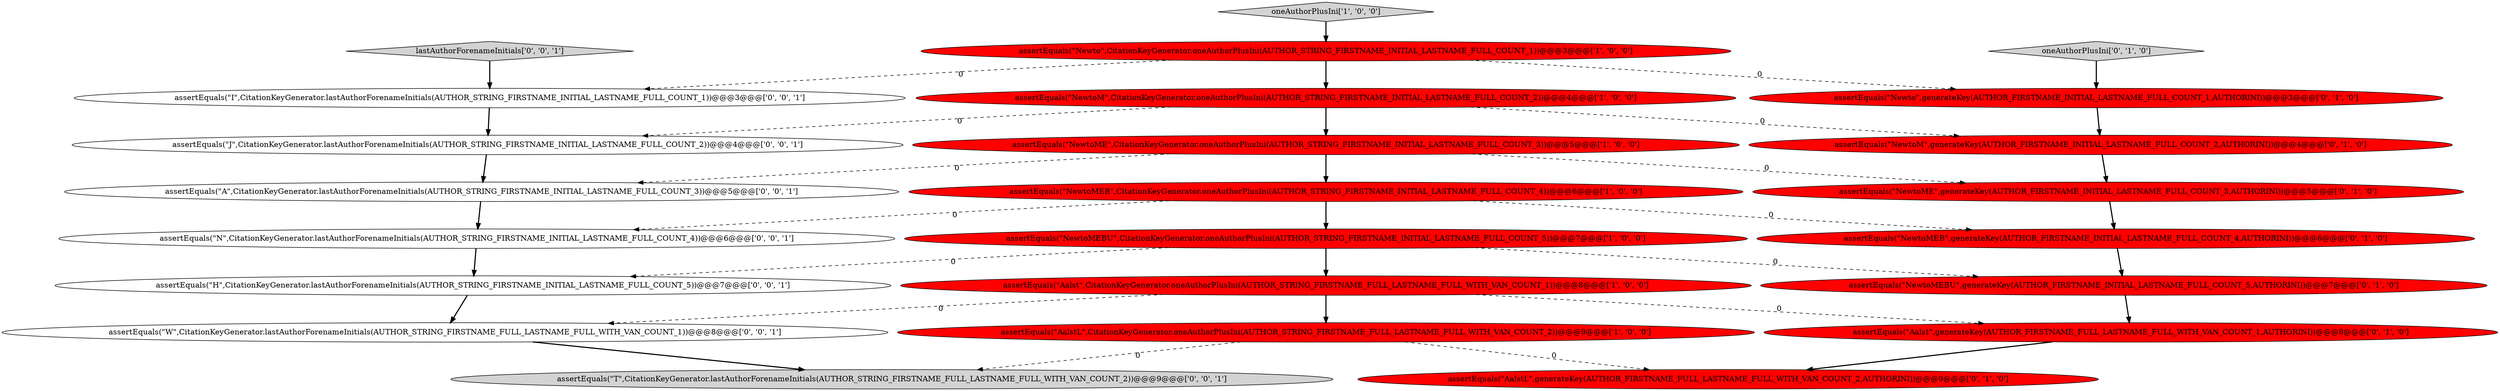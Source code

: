 digraph {
12 [style = filled, label = "assertEquals(\"NewtoM\",generateKey(AUTHOR_FIRSTNAME_INITIAL_LASTNAME_FULL_COUNT_2,AUTHORINI))@@@4@@@['0', '1', '0']", fillcolor = red, shape = ellipse image = "AAA1AAABBB2BBB"];
20 [style = filled, label = "assertEquals(\"N\",CitationKeyGenerator.lastAuthorForenameInitials(AUTHOR_STRING_FIRSTNAME_INITIAL_LASTNAME_FULL_COUNT_4))@@@6@@@['0', '0', '1']", fillcolor = white, shape = ellipse image = "AAA0AAABBB3BBB"];
2 [style = filled, label = "assertEquals(\"Aalst\",CitationKeyGenerator.oneAuthorPlusIni(AUTHOR_STRING_FIRSTNAME_FULL_LASTNAME_FULL_WITH_VAN_COUNT_1))@@@8@@@['1', '0', '0']", fillcolor = red, shape = ellipse image = "AAA1AAABBB1BBB"];
3 [style = filled, label = "assertEquals(\"Newto\",CitationKeyGenerator.oneAuthorPlusIni(AUTHOR_STRING_FIRSTNAME_INITIAL_LASTNAME_FULL_COUNT_1))@@@3@@@['1', '0', '0']", fillcolor = red, shape = ellipse image = "AAA1AAABBB1BBB"];
16 [style = filled, label = "assertEquals(\"T\",CitationKeyGenerator.lastAuthorForenameInitials(AUTHOR_STRING_FIRSTNAME_FULL_LASTNAME_FULL_WITH_VAN_COUNT_2))@@@9@@@['0', '0', '1']", fillcolor = lightgray, shape = ellipse image = "AAA0AAABBB3BBB"];
14 [style = filled, label = "assertEquals(\"Aalst\",generateKey(AUTHOR_FIRSTNAME_FULL_LASTNAME_FULL_WITH_VAN_COUNT_1,AUTHORINI))@@@8@@@['0', '1', '0']", fillcolor = red, shape = ellipse image = "AAA1AAABBB2BBB"];
7 [style = filled, label = "assertEquals(\"NewtoM\",CitationKeyGenerator.oneAuthorPlusIni(AUTHOR_STRING_FIRSTNAME_INITIAL_LASTNAME_FULL_COUNT_2))@@@4@@@['1', '0', '0']", fillcolor = red, shape = ellipse image = "AAA1AAABBB1BBB"];
10 [style = filled, label = "assertEquals(\"NewtoMEB\",generateKey(AUTHOR_FIRSTNAME_INITIAL_LASTNAME_FULL_COUNT_4,AUTHORINI))@@@6@@@['0', '1', '0']", fillcolor = red, shape = ellipse image = "AAA1AAABBB2BBB"];
22 [style = filled, label = "assertEquals(\"I\",CitationKeyGenerator.lastAuthorForenameInitials(AUTHOR_STRING_FIRSTNAME_INITIAL_LASTNAME_FULL_COUNT_1))@@@3@@@['0', '0', '1']", fillcolor = white, shape = ellipse image = "AAA0AAABBB3BBB"];
0 [style = filled, label = "assertEquals(\"NewtoMEBU\",CitationKeyGenerator.oneAuthorPlusIni(AUTHOR_STRING_FIRSTNAME_INITIAL_LASTNAME_FULL_COUNT_5))@@@7@@@['1', '0', '0']", fillcolor = red, shape = ellipse image = "AAA1AAABBB1BBB"];
11 [style = filled, label = "assertEquals(\"NewtoMEBU\",generateKey(AUTHOR_FIRSTNAME_INITIAL_LASTNAME_FULL_COUNT_5,AUTHORINI))@@@7@@@['0', '1', '0']", fillcolor = red, shape = ellipse image = "AAA1AAABBB2BBB"];
1 [style = filled, label = "oneAuthorPlusIni['1', '0', '0']", fillcolor = lightgray, shape = diamond image = "AAA0AAABBB1BBB"];
6 [style = filled, label = "assertEquals(\"NewtoMEB\",CitationKeyGenerator.oneAuthorPlusIni(AUTHOR_STRING_FIRSTNAME_INITIAL_LASTNAME_FULL_COUNT_4))@@@6@@@['1', '0', '0']", fillcolor = red, shape = ellipse image = "AAA1AAABBB1BBB"];
8 [style = filled, label = "assertEquals(\"AalstL\",generateKey(AUTHOR_FIRSTNAME_FULL_LASTNAME_FULL_WITH_VAN_COUNT_2,AUTHORINI))@@@9@@@['0', '1', '0']", fillcolor = red, shape = ellipse image = "AAA1AAABBB2BBB"];
9 [style = filled, label = "assertEquals(\"Newto\",generateKey(AUTHOR_FIRSTNAME_INITIAL_LASTNAME_FULL_COUNT_1,AUTHORINI))@@@3@@@['0', '1', '0']", fillcolor = red, shape = ellipse image = "AAA1AAABBB2BBB"];
4 [style = filled, label = "assertEquals(\"AalstL\",CitationKeyGenerator.oneAuthorPlusIni(AUTHOR_STRING_FIRSTNAME_FULL_LASTNAME_FULL_WITH_VAN_COUNT_2))@@@9@@@['1', '0', '0']", fillcolor = red, shape = ellipse image = "AAA1AAABBB1BBB"];
18 [style = filled, label = "assertEquals(\"W\",CitationKeyGenerator.lastAuthorForenameInitials(AUTHOR_STRING_FIRSTNAME_FULL_LASTNAME_FULL_WITH_VAN_COUNT_1))@@@8@@@['0', '0', '1']", fillcolor = white, shape = ellipse image = "AAA0AAABBB3BBB"];
15 [style = filled, label = "oneAuthorPlusIni['0', '1', '0']", fillcolor = lightgray, shape = diamond image = "AAA0AAABBB2BBB"];
5 [style = filled, label = "assertEquals(\"NewtoME\",CitationKeyGenerator.oneAuthorPlusIni(AUTHOR_STRING_FIRSTNAME_INITIAL_LASTNAME_FULL_COUNT_3))@@@5@@@['1', '0', '0']", fillcolor = red, shape = ellipse image = "AAA1AAABBB1BBB"];
17 [style = filled, label = "assertEquals(\"A\",CitationKeyGenerator.lastAuthorForenameInitials(AUTHOR_STRING_FIRSTNAME_INITIAL_LASTNAME_FULL_COUNT_3))@@@5@@@['0', '0', '1']", fillcolor = white, shape = ellipse image = "AAA0AAABBB3BBB"];
23 [style = filled, label = "lastAuthorForenameInitials['0', '0', '1']", fillcolor = lightgray, shape = diamond image = "AAA0AAABBB3BBB"];
13 [style = filled, label = "assertEquals(\"NewtoME\",generateKey(AUTHOR_FIRSTNAME_INITIAL_LASTNAME_FULL_COUNT_3,AUTHORINI))@@@5@@@['0', '1', '0']", fillcolor = red, shape = ellipse image = "AAA1AAABBB2BBB"];
19 [style = filled, label = "assertEquals(\"J\",CitationKeyGenerator.lastAuthorForenameInitials(AUTHOR_STRING_FIRSTNAME_INITIAL_LASTNAME_FULL_COUNT_2))@@@4@@@['0', '0', '1']", fillcolor = white, shape = ellipse image = "AAA0AAABBB3BBB"];
21 [style = filled, label = "assertEquals(\"H\",CitationKeyGenerator.lastAuthorForenameInitials(AUTHOR_STRING_FIRSTNAME_INITIAL_LASTNAME_FULL_COUNT_5))@@@7@@@['0', '0', '1']", fillcolor = white, shape = ellipse image = "AAA0AAABBB3BBB"];
5->13 [style = dashed, label="0"];
13->10 [style = bold, label=""];
4->16 [style = dashed, label="0"];
22->19 [style = bold, label=""];
11->14 [style = bold, label=""];
6->20 [style = dashed, label="0"];
0->2 [style = bold, label=""];
1->3 [style = bold, label=""];
0->11 [style = dashed, label="0"];
6->0 [style = bold, label=""];
3->22 [style = dashed, label="0"];
19->17 [style = bold, label=""];
2->4 [style = bold, label=""];
21->18 [style = bold, label=""];
6->10 [style = dashed, label="0"];
20->21 [style = bold, label=""];
12->13 [style = bold, label=""];
7->5 [style = bold, label=""];
23->22 [style = bold, label=""];
5->17 [style = dashed, label="0"];
5->6 [style = bold, label=""];
2->14 [style = dashed, label="0"];
3->7 [style = bold, label=""];
3->9 [style = dashed, label="0"];
7->19 [style = dashed, label="0"];
15->9 [style = bold, label=""];
0->21 [style = dashed, label="0"];
4->8 [style = dashed, label="0"];
2->18 [style = dashed, label="0"];
7->12 [style = dashed, label="0"];
14->8 [style = bold, label=""];
9->12 [style = bold, label=""];
17->20 [style = bold, label=""];
10->11 [style = bold, label=""];
18->16 [style = bold, label=""];
}
